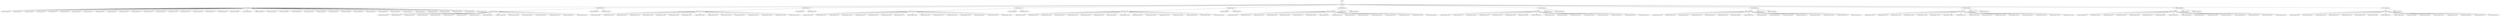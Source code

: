 digraph G {
  "$root" -> "$root.aes_main";
  "$root.aes_main" -> "$root.aes_main.a0";
  "$root.aes_main.a0" -> "$root.aes_main.a0.u0";
  "$root.aes_main.a0" -> "$root.aes_main.a0.u1";
  "$root.aes_main.a0" -> "$root.aes_main.a0.u2";
  "$root.aes_main.a0" -> "$root.aes_main.a0.u3";
  "$root.aes_main.a0" -> "$root.aes_main.a0.u4";
  "$root.aes_main.a0" -> "$root.aes_main.a0.u5";
  "$root.aes_main.a0" -> "$root.aes_main.a0.u6";
  "$root.aes_main.a0" -> "$root.aes_main.a0.u7";
  "$root.aes_main.a0" -> "$root.aes_main.a0.u8";
  "$root.aes_main.a0" -> "$root.aes_main.a0.u9";
  "$root.aes_main.a0" -> "$root.aes_main.a0.u10";
  "$root.aes_main.a0" -> "$root.aes_main.a0.u11";
  "$root.aes_main.a0" -> "$root.aes_main.a0.u12";
  "$root.aes_main.a0" -> "$root.aes_main.a0.u13";
  "$root.aes_main.a0" -> "$root.aes_main.a0.u14";
  "$root.aes_main.a0" -> "$root.aes_main.a0.u15";
  "$root.aes_main.a0" -> "$root.aes_main.a0.u16";
  "$root.aes_main.a0" -> "$root.aes_main.a0.u17";
  "$root.aes_main.a0" -> "$root.aes_main.a0.u18";
  "$root.aes_main.a0" -> "$root.aes_main.a0.u19";
  "$root.aes_main.a0" -> "$root.aes_main.a0.u20";
  "$root.aes_main.a0" -> "$root.aes_main.a0.u21";
  "$root.aes_main.a0" -> "$root.aes_main.a0.u22";
  "$root.aes_main.a0" -> "$root.aes_main.a0.u23";
  "$root.aes_main.a0" -> "$root.aes_main.a0.u24";
  "$root.aes_main.a0" -> "$root.aes_main.a0.u25";
  "$root.aes_main.a0" -> "$root.aes_main.a0.u26";
  "$root.aes_main.a0" -> "$root.aes_main.a0.u27";
  "$root.aes_main.a0" -> "$root.aes_main.a0.u28";
  "$root.aes_main.a0" -> "$root.aes_main.a0.u29";
  "$root.aes_main.a0" -> "$root.aes_main.a0.u30";
  "$root.aes_main.a0" -> "$root.aes_main.a0.u31";
  "$root.aes_main.a0" -> "$root.aes_main.a0.u32";
  "$root.aes_main.a0" -> "$root.aes_main.a0.u33";
  "$root.aes_main.a0" -> "$root.aes_main.a0.u34";
  "$root.aes_main.a0" -> "$root.aes_main.a0.u35";
  "$root.aes_main.a0" -> "$root.aes_main.a0.u36";
  "$root.aes_main.a0" -> "$root.aes_main.a0.u37";
  "$root.aes_main.a0" -> "$root.aes_main.a0.u38";
  "$root.aes_main.a0" -> "$root.aes_main.a0.u39";
  "$root.aes_main" -> "$root.aes_main.r0";
  "$root.aes_main.r0" -> "$root.aes_main.r0.a1";
  "$root.aes_main.r0.a1" -> "$root.aes_main.r0.a1.q0";
  "$root.aes_main.r0.a1" -> "$root.aes_main.r0.a1.q1";
  "$root.aes_main.r0.a1" -> "$root.aes_main.r0.a1.q2";
  "$root.aes_main.r0.a1" -> "$root.aes_main.r0.a1.q3";
  "$root.aes_main.r0.a1" -> "$root.aes_main.r0.a1.q4";
  "$root.aes_main.r0.a1" -> "$root.aes_main.r0.a1.q5";
  "$root.aes_main.r0.a1" -> "$root.aes_main.r0.a1.q6";
  "$root.aes_main.r0.a1" -> "$root.aes_main.r0.a1.q7";
  "$root.aes_main.r0.a1" -> "$root.aes_main.r0.a1.q8";
  "$root.aes_main.r0.a1" -> "$root.aes_main.r0.a1.q9";
  "$root.aes_main.r0.a1" -> "$root.aes_main.r0.a1.q10";
  "$root.aes_main.r0.a1" -> "$root.aes_main.r0.a1.q11";
  "$root.aes_main.r0.a1" -> "$root.aes_main.r0.a1.q12";
  "$root.aes_main.r0.a1" -> "$root.aes_main.r0.a1.q13";
  "$root.aes_main.r0.a1" -> "$root.aes_main.r0.a1.q14";
  "$root.aes_main.r0.a1" -> "$root.aes_main.r0.a1.q15";
  "$root.aes_main.r0" -> "$root.aes_main.r0.a2";
  "$root.aes_main.r0" -> "$root.aes_main.r0.m0";
  "$root.aes_main" -> "$root.aes_main.r1";
  "$root.aes_main.r1" -> "$root.aes_main.r1.a1";
  "$root.aes_main.r1.a1" -> "$root.aes_main.r1.a1.q0";
  "$root.aes_main.r1.a1" -> "$root.aes_main.r1.a1.q1";
  "$root.aes_main.r1.a1" -> "$root.aes_main.r1.a1.q2";
  "$root.aes_main.r1.a1" -> "$root.aes_main.r1.a1.q3";
  "$root.aes_main.r1.a1" -> "$root.aes_main.r1.a1.q4";
  "$root.aes_main.r1.a1" -> "$root.aes_main.r1.a1.q5";
  "$root.aes_main.r1.a1" -> "$root.aes_main.r1.a1.q6";
  "$root.aes_main.r1.a1" -> "$root.aes_main.r1.a1.q7";
  "$root.aes_main.r1.a1" -> "$root.aes_main.r1.a1.q8";
  "$root.aes_main.r1.a1" -> "$root.aes_main.r1.a1.q9";
  "$root.aes_main.r1.a1" -> "$root.aes_main.r1.a1.q10";
  "$root.aes_main.r1.a1" -> "$root.aes_main.r1.a1.q11";
  "$root.aes_main.r1.a1" -> "$root.aes_main.r1.a1.q12";
  "$root.aes_main.r1.a1" -> "$root.aes_main.r1.a1.q13";
  "$root.aes_main.r1.a1" -> "$root.aes_main.r1.a1.q14";
  "$root.aes_main.r1.a1" -> "$root.aes_main.r1.a1.q15";
  "$root.aes_main.r1" -> "$root.aes_main.r1.a2";
  "$root.aes_main.r1" -> "$root.aes_main.r1.m0";
  "$root.aes_main" -> "$root.aes_main.r2";
  "$root.aes_main.r2" -> "$root.aes_main.r2.a1";
  "$root.aes_main.r2.a1" -> "$root.aes_main.r2.a1.q0";
  "$root.aes_main.r2.a1" -> "$root.aes_main.r2.a1.q1";
  "$root.aes_main.r2.a1" -> "$root.aes_main.r2.a1.q2";
  "$root.aes_main.r2.a1" -> "$root.aes_main.r2.a1.q3";
  "$root.aes_main.r2.a1" -> "$root.aes_main.r2.a1.q4";
  "$root.aes_main.r2.a1" -> "$root.aes_main.r2.a1.q5";
  "$root.aes_main.r2.a1" -> "$root.aes_main.r2.a1.q6";
  "$root.aes_main.r2.a1" -> "$root.aes_main.r2.a1.q7";
  "$root.aes_main.r2.a1" -> "$root.aes_main.r2.a1.q8";
  "$root.aes_main.r2.a1" -> "$root.aes_main.r2.a1.q9";
  "$root.aes_main.r2.a1" -> "$root.aes_main.r2.a1.q10";
  "$root.aes_main.r2.a1" -> "$root.aes_main.r2.a1.q11";
  "$root.aes_main.r2.a1" -> "$root.aes_main.r2.a1.q12";
  "$root.aes_main.r2.a1" -> "$root.aes_main.r2.a1.q13";
  "$root.aes_main.r2.a1" -> "$root.aes_main.r2.a1.q14";
  "$root.aes_main.r2.a1" -> "$root.aes_main.r2.a1.q15";
  "$root.aes_main.r2" -> "$root.aes_main.r2.a2";
  "$root.aes_main.r2" -> "$root.aes_main.r2.m0";
  "$root.aes_main" -> "$root.aes_main.r3";
  "$root.aes_main.r3" -> "$root.aes_main.r3.a1";
  "$root.aes_main.r3.a1" -> "$root.aes_main.r3.a1.q0";
  "$root.aes_main.r3.a1" -> "$root.aes_main.r3.a1.q1";
  "$root.aes_main.r3.a1" -> "$root.aes_main.r3.a1.q2";
  "$root.aes_main.r3.a1" -> "$root.aes_main.r3.a1.q3";
  "$root.aes_main.r3.a1" -> "$root.aes_main.r3.a1.q4";
  "$root.aes_main.r3.a1" -> "$root.aes_main.r3.a1.q5";
  "$root.aes_main.r3.a1" -> "$root.aes_main.r3.a1.q6";
  "$root.aes_main.r3.a1" -> "$root.aes_main.r3.a1.q7";
  "$root.aes_main.r3.a1" -> "$root.aes_main.r3.a1.q8";
  "$root.aes_main.r3.a1" -> "$root.aes_main.r3.a1.q9";
  "$root.aes_main.r3.a1" -> "$root.aes_main.r3.a1.q10";
  "$root.aes_main.r3.a1" -> "$root.aes_main.r3.a1.q11";
  "$root.aes_main.r3.a1" -> "$root.aes_main.r3.a1.q12";
  "$root.aes_main.r3.a1" -> "$root.aes_main.r3.a1.q13";
  "$root.aes_main.r3.a1" -> "$root.aes_main.r3.a1.q14";
  "$root.aes_main.r3.a1" -> "$root.aes_main.r3.a1.q15";
  "$root.aes_main.r3" -> "$root.aes_main.r3.a2";
  "$root.aes_main.r3" -> "$root.aes_main.r3.m0";
  "$root.aes_main" -> "$root.aes_main.r4";
  "$root.aes_main.r4" -> "$root.aes_main.r4.a1";
  "$root.aes_main.r4.a1" -> "$root.aes_main.r4.a1.q0";
  "$root.aes_main.r4.a1" -> "$root.aes_main.r4.a1.q1";
  "$root.aes_main.r4.a1" -> "$root.aes_main.r4.a1.q2";
  "$root.aes_main.r4.a1" -> "$root.aes_main.r4.a1.q3";
  "$root.aes_main.r4.a1" -> "$root.aes_main.r4.a1.q4";
  "$root.aes_main.r4.a1" -> "$root.aes_main.r4.a1.q5";
  "$root.aes_main.r4.a1" -> "$root.aes_main.r4.a1.q6";
  "$root.aes_main.r4.a1" -> "$root.aes_main.r4.a1.q7";
  "$root.aes_main.r4.a1" -> "$root.aes_main.r4.a1.q8";
  "$root.aes_main.r4.a1" -> "$root.aes_main.r4.a1.q9";
  "$root.aes_main.r4.a1" -> "$root.aes_main.r4.a1.q10";
  "$root.aes_main.r4.a1" -> "$root.aes_main.r4.a1.q11";
  "$root.aes_main.r4.a1" -> "$root.aes_main.r4.a1.q12";
  "$root.aes_main.r4.a1" -> "$root.aes_main.r4.a1.q13";
  "$root.aes_main.r4.a1" -> "$root.aes_main.r4.a1.q14";
  "$root.aes_main.r4.a1" -> "$root.aes_main.r4.a1.q15";
  "$root.aes_main.r4" -> "$root.aes_main.r4.a2";
  "$root.aes_main.r4" -> "$root.aes_main.r4.m0";
  "$root.aes_main" -> "$root.aes_main.r5";
  "$root.aes_main.r5" -> "$root.aes_main.r5.a1";
  "$root.aes_main.r5.a1" -> "$root.aes_main.r5.a1.q0";
  "$root.aes_main.r5.a1" -> "$root.aes_main.r5.a1.q1";
  "$root.aes_main.r5.a1" -> "$root.aes_main.r5.a1.q2";
  "$root.aes_main.r5.a1" -> "$root.aes_main.r5.a1.q3";
  "$root.aes_main.r5.a1" -> "$root.aes_main.r5.a1.q4";
  "$root.aes_main.r5.a1" -> "$root.aes_main.r5.a1.q5";
  "$root.aes_main.r5.a1" -> "$root.aes_main.r5.a1.q6";
  "$root.aes_main.r5.a1" -> "$root.aes_main.r5.a1.q7";
  "$root.aes_main.r5.a1" -> "$root.aes_main.r5.a1.q8";
  "$root.aes_main.r5.a1" -> "$root.aes_main.r5.a1.q9";
  "$root.aes_main.r5.a1" -> "$root.aes_main.r5.a1.q10";
  "$root.aes_main.r5.a1" -> "$root.aes_main.r5.a1.q11";
  "$root.aes_main.r5.a1" -> "$root.aes_main.r5.a1.q12";
  "$root.aes_main.r5.a1" -> "$root.aes_main.r5.a1.q13";
  "$root.aes_main.r5.a1" -> "$root.aes_main.r5.a1.q14";
  "$root.aes_main.r5.a1" -> "$root.aes_main.r5.a1.q15";
  "$root.aes_main.r5" -> "$root.aes_main.r5.a2";
  "$root.aes_main.r5" -> "$root.aes_main.r5.m0";
  "$root.aes_main" -> "$root.aes_main.r6";
  "$root.aes_main.r6" -> "$root.aes_main.r6.a1";
  "$root.aes_main.r6.a1" -> "$root.aes_main.r6.a1.q0";
  "$root.aes_main.r6.a1" -> "$root.aes_main.r6.a1.q1";
  "$root.aes_main.r6.a1" -> "$root.aes_main.r6.a1.q2";
  "$root.aes_main.r6.a1" -> "$root.aes_main.r6.a1.q3";
  "$root.aes_main.r6.a1" -> "$root.aes_main.r6.a1.q4";
  "$root.aes_main.r6.a1" -> "$root.aes_main.r6.a1.q5";
  "$root.aes_main.r6.a1" -> "$root.aes_main.r6.a1.q6";
  "$root.aes_main.r6.a1" -> "$root.aes_main.r6.a1.q7";
  "$root.aes_main.r6.a1" -> "$root.aes_main.r6.a1.q8";
  "$root.aes_main.r6.a1" -> "$root.aes_main.r6.a1.q9";
  "$root.aes_main.r6.a1" -> "$root.aes_main.r6.a1.q10";
  "$root.aes_main.r6.a1" -> "$root.aes_main.r6.a1.q11";
  "$root.aes_main.r6.a1" -> "$root.aes_main.r6.a1.q12";
  "$root.aes_main.r6.a1" -> "$root.aes_main.r6.a1.q13";
  "$root.aes_main.r6.a1" -> "$root.aes_main.r6.a1.q14";
  "$root.aes_main.r6.a1" -> "$root.aes_main.r6.a1.q15";
  "$root.aes_main.r6" -> "$root.aes_main.r6.a2";
  "$root.aes_main.r6" -> "$root.aes_main.r6.m0";
  "$root.aes_main" -> "$root.aes_main.r7";
  "$root.aes_main.r7" -> "$root.aes_main.r7.a1";
  "$root.aes_main.r7.a1" -> "$root.aes_main.r7.a1.q0";
  "$root.aes_main.r7.a1" -> "$root.aes_main.r7.a1.q1";
  "$root.aes_main.r7.a1" -> "$root.aes_main.r7.a1.q2";
  "$root.aes_main.r7.a1" -> "$root.aes_main.r7.a1.q3";
  "$root.aes_main.r7.a1" -> "$root.aes_main.r7.a1.q4";
  "$root.aes_main.r7.a1" -> "$root.aes_main.r7.a1.q5";
  "$root.aes_main.r7.a1" -> "$root.aes_main.r7.a1.q6";
  "$root.aes_main.r7.a1" -> "$root.aes_main.r7.a1.q7";
  "$root.aes_main.r7.a1" -> "$root.aes_main.r7.a1.q8";
  "$root.aes_main.r7.a1" -> "$root.aes_main.r7.a1.q9";
  "$root.aes_main.r7.a1" -> "$root.aes_main.r7.a1.q10";
  "$root.aes_main.r7.a1" -> "$root.aes_main.r7.a1.q11";
  "$root.aes_main.r7.a1" -> "$root.aes_main.r7.a1.q12";
  "$root.aes_main.r7.a1" -> "$root.aes_main.r7.a1.q13";
  "$root.aes_main.r7.a1" -> "$root.aes_main.r7.a1.q14";
  "$root.aes_main.r7.a1" -> "$root.aes_main.r7.a1.q15";
  "$root.aes_main.r7" -> "$root.aes_main.r7.a2";
  "$root.aes_main.r7" -> "$root.aes_main.r7.m0";
  "$root.aes_main" -> "$root.aes_main.r8";
  "$root.aes_main.r8" -> "$root.aes_main.r8.a1";
  "$root.aes_main.r8.a1" -> "$root.aes_main.r8.a1.q0";
  "$root.aes_main.r8.a1" -> "$root.aes_main.r8.a1.q1";
  "$root.aes_main.r8.a1" -> "$root.aes_main.r8.a1.q2";
  "$root.aes_main.r8.a1" -> "$root.aes_main.r8.a1.q3";
  "$root.aes_main.r8.a1" -> "$root.aes_main.r8.a1.q4";
  "$root.aes_main.r8.a1" -> "$root.aes_main.r8.a1.q5";
  "$root.aes_main.r8.a1" -> "$root.aes_main.r8.a1.q6";
  "$root.aes_main.r8.a1" -> "$root.aes_main.r8.a1.q7";
  "$root.aes_main.r8.a1" -> "$root.aes_main.r8.a1.q8";
  "$root.aes_main.r8.a1" -> "$root.aes_main.r8.a1.q9";
  "$root.aes_main.r8.a1" -> "$root.aes_main.r8.a1.q10";
  "$root.aes_main.r8.a1" -> "$root.aes_main.r8.a1.q11";
  "$root.aes_main.r8.a1" -> "$root.aes_main.r8.a1.q12";
  "$root.aes_main.r8.a1" -> "$root.aes_main.r8.a1.q13";
  "$root.aes_main.r8.a1" -> "$root.aes_main.r8.a1.q14";
  "$root.aes_main.r8.a1" -> "$root.aes_main.r8.a1.q15";
  "$root.aes_main.r8" -> "$root.aes_main.r8.a2";
  "$root.aes_main.r8" -> "$root.aes_main.r8.m0";
  "$root.aes_main" -> "$root.aes_main.r9";
  "$root.aes_main.r9" -> "$root.aes_main.r9.a1";
  "$root.aes_main.r9.a1" -> "$root.aes_main.r9.a1.q0";
  "$root.aes_main.r9.a1" -> "$root.aes_main.r9.a1.q1";
  "$root.aes_main.r9.a1" -> "$root.aes_main.r9.a1.q2";
  "$root.aes_main.r9.a1" -> "$root.aes_main.r9.a1.q3";
  "$root.aes_main.r9.a1" -> "$root.aes_main.r9.a1.q4";
  "$root.aes_main.r9.a1" -> "$root.aes_main.r9.a1.q5";
  "$root.aes_main.r9.a1" -> "$root.aes_main.r9.a1.q6";
  "$root.aes_main.r9.a1" -> "$root.aes_main.r9.a1.q7";
  "$root.aes_main.r9.a1" -> "$root.aes_main.r9.a1.q8";
  "$root.aes_main.r9.a1" -> "$root.aes_main.r9.a1.q9";
  "$root.aes_main.r9.a1" -> "$root.aes_main.r9.a1.q10";
  "$root.aes_main.r9.a1" -> "$root.aes_main.r9.a1.q11";
  "$root.aes_main.r9.a1" -> "$root.aes_main.r9.a1.q12";
  "$root.aes_main.r9.a1" -> "$root.aes_main.r9.a1.q13";
  "$root.aes_main.r9.a1" -> "$root.aes_main.r9.a1.q14";
  "$root.aes_main.r9.a1" -> "$root.aes_main.r9.a1.q15";
  "$root.aes_main.r9" -> "$root.aes_main.r9.a2";
}
